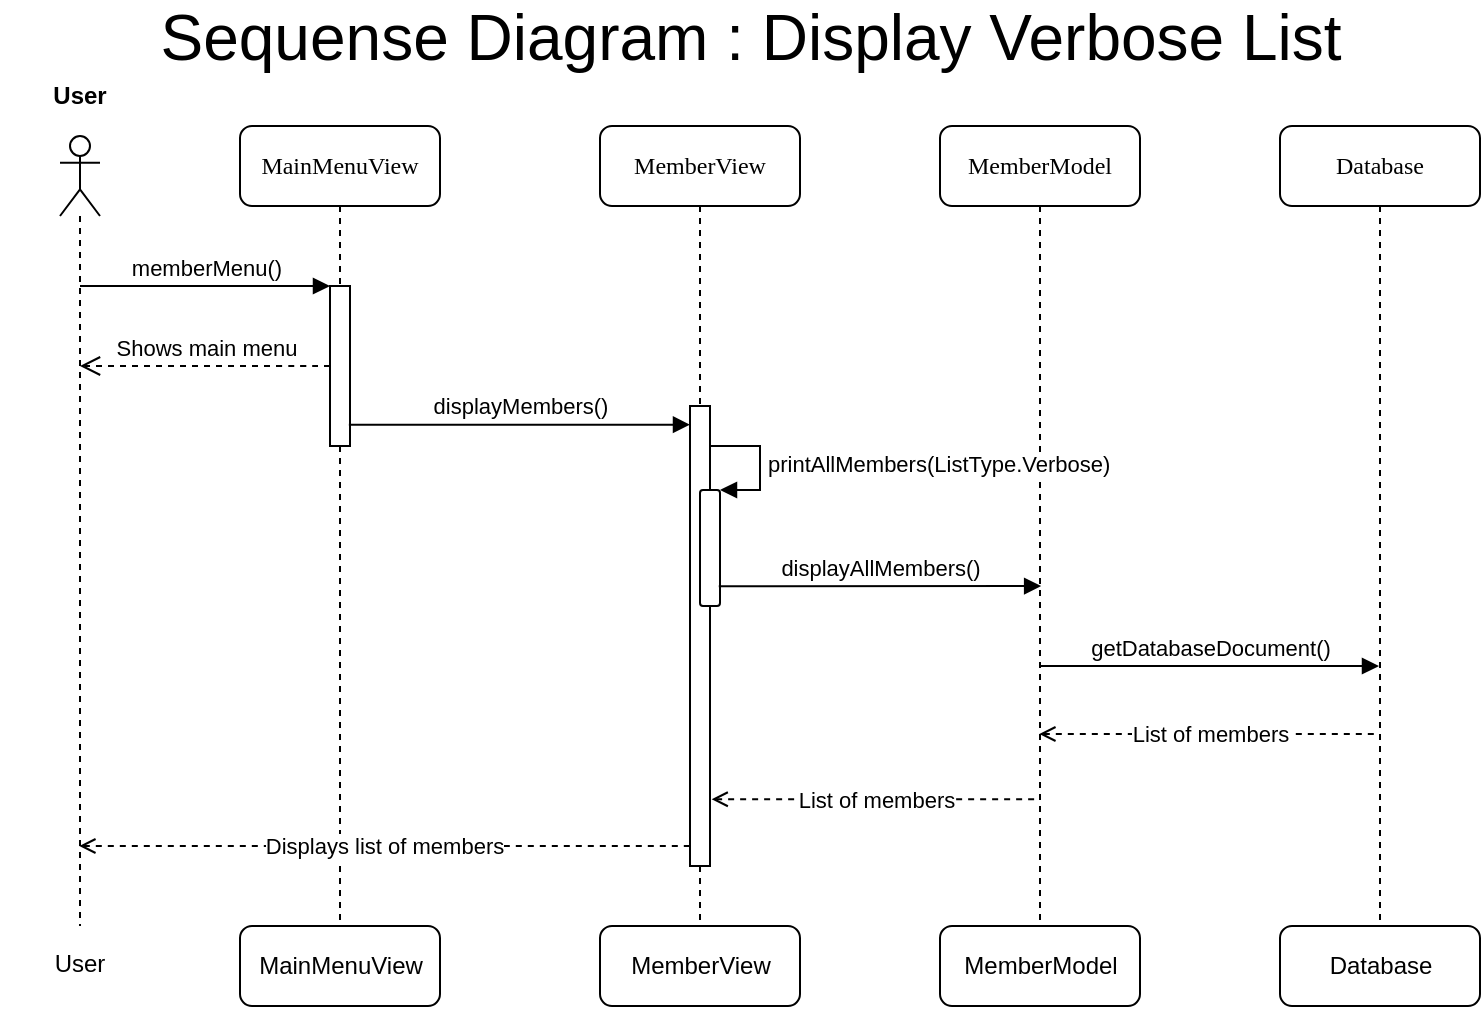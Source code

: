<mxfile version="13.7.3" type="device"><diagram name="Page-1" id="13e1069c-82ec-6db2-03f1-153e76fe0fe0"><mxGraphModel dx="1185" dy="685" grid="1" gridSize="10" guides="1" tooltips="1" connect="1" arrows="1" fold="1" page="1" pageScale="1" pageWidth="1100" pageHeight="850" background="#ffffff" math="0" shadow="0"><root><mxCell id="0"/><mxCell id="1" parent="0"/><mxCell id="7baba1c4bc27f4b0-2" value="MainMenuView" style="shape=umlLifeline;perimeter=lifelinePerimeter;whiteSpace=wrap;html=1;container=1;collapsible=0;recursiveResize=0;outlineConnect=0;rounded=1;shadow=0;comic=0;labelBackgroundColor=none;strokeWidth=1;fontFamily=Verdana;fontSize=12;align=center;glass=0;sketch=0;" parent="1" vertex="1"><mxGeometry x="140" y="80" width="100" height="420" as="geometry"/></mxCell><mxCell id="pkFFlAQC4C19vZNczGmJ-7" value="" style="html=1;points=[];perimeter=orthogonalPerimeter;glass=0;sketch=0;" vertex="1" parent="7baba1c4bc27f4b0-2"><mxGeometry x="45" y="80" width="10" height="80" as="geometry"/></mxCell><mxCell id="7baba1c4bc27f4b0-4" value="MemberModel" style="shape=umlLifeline;perimeter=lifelinePerimeter;whiteSpace=wrap;html=1;container=1;collapsible=0;recursiveResize=0;outlineConnect=0;rounded=1;shadow=0;comic=0;labelBackgroundColor=none;strokeWidth=1;fontFamily=Verdana;fontSize=12;align=center;" parent="1" vertex="1"><mxGeometry x="490" y="80" width="100" height="420" as="geometry"/></mxCell><mxCell id="pkFFlAQC4C19vZNczGmJ-35" value="MemberModel" style="html=1;glass=0;sketch=0;rounded=1;" vertex="1" parent="7baba1c4bc27f4b0-4"><mxGeometry y="400" width="100" height="40" as="geometry"/></mxCell><mxCell id="7baba1c4bc27f4b0-5" value="MemberView" style="shape=umlLifeline;perimeter=lifelinePerimeter;whiteSpace=wrap;html=1;container=1;collapsible=0;recursiveResize=0;outlineConnect=0;rounded=1;shadow=0;comic=0;labelBackgroundColor=none;strokeWidth=1;fontFamily=Verdana;fontSize=12;align=center;" parent="1" vertex="1"><mxGeometry x="320" y="80" width="100" height="410" as="geometry"/></mxCell><mxCell id="pkFFlAQC4C19vZNczGmJ-40" value="printAllMembers(ListType.Verbose)" style="edgeStyle=orthogonalEdgeStyle;html=1;align=left;spacingLeft=2;endArrow=block;rounded=0;entryX=1;entryY=0;" edge="1" target="pkFFlAQC4C19vZNczGmJ-39" parent="7baba1c4bc27f4b0-5"><mxGeometry relative="1" as="geometry"><mxPoint x="55" y="160" as="sourcePoint"/><Array as="points"><mxPoint x="80" y="160"/></Array></mxGeometry></mxCell><mxCell id="gXryD62eOvcA-Pdo2Iee-8" value="&lt;font style=&quot;font-size: 32px&quot;&gt;Sequense Diagram : Display Verbose List&lt;/font&gt;" style="text;html=1;align=center;verticalAlign=middle;resizable=0;points=[];autosize=1;" parent="1" vertex="1"><mxGeometry x="90" y="21" width="610" height="30" as="geometry"/></mxCell><mxCell id="m1fjK68vSeUIxCq5DVwD-3" value="Database" style="shape=umlLifeline;perimeter=lifelinePerimeter;whiteSpace=wrap;html=1;container=1;collapsible=0;recursiveResize=0;outlineConnect=0;rounded=1;shadow=0;comic=0;labelBackgroundColor=none;strokeWidth=1;fontFamily=Verdana;fontSize=12;align=center;" parent="1" vertex="1"><mxGeometry x="660" y="80" width="100" height="420" as="geometry"/></mxCell><mxCell id="pkFFlAQC4C19vZNczGmJ-36" value="Database" style="html=1;glass=0;sketch=0;rounded=1;" vertex="1" parent="m1fjK68vSeUIxCq5DVwD-3"><mxGeometry y="400" width="100" height="40" as="geometry"/></mxCell><mxCell id="pkFFlAQC4C19vZNczGmJ-6" value="" style="shape=umlLifeline;participant=umlActor;perimeter=lifelinePerimeter;whiteSpace=wrap;html=1;container=1;collapsible=0;recursiveResize=0;verticalAlign=top;spacingTop=36;outlineConnect=0;" vertex="1" parent="1"><mxGeometry x="50" y="85" width="20" height="395" as="geometry"/></mxCell><mxCell id="pkFFlAQC4C19vZNczGmJ-8" value="memberMenu()" style="html=1;verticalAlign=bottom;endArrow=block;entryX=0;entryY=0;" edge="1" target="pkFFlAQC4C19vZNczGmJ-7" parent="1" source="pkFFlAQC4C19vZNczGmJ-6"><mxGeometry relative="1" as="geometry"><mxPoint x="115" y="290" as="sourcePoint"/></mxGeometry></mxCell><mxCell id="pkFFlAQC4C19vZNczGmJ-9" value="Shows main menu" style="html=1;verticalAlign=bottom;endArrow=open;dashed=1;endSize=8;" edge="1" source="pkFFlAQC4C19vZNczGmJ-7" parent="1" target="pkFFlAQC4C19vZNczGmJ-6"><mxGeometry relative="1" as="geometry"><mxPoint x="115" y="366" as="targetPoint"/><Array as="points"><mxPoint x="170" y="200"/></Array></mxGeometry></mxCell><mxCell id="pkFFlAQC4C19vZNczGmJ-14" value="displayMembers()" style="html=1;verticalAlign=bottom;endArrow=block;exitX=0.943;exitY=0.992;exitDx=0;exitDy=0;exitPerimeter=0;" edge="1" parent="1"><mxGeometry width="80" relative="1" as="geometry"><mxPoint x="194.43" y="229.36" as="sourcePoint"/><mxPoint x="365" y="229.36" as="targetPoint"/></mxGeometry></mxCell><mxCell id="pkFFlAQC4C19vZNczGmJ-17" value="" style="html=1;points=[];perimeter=orthogonalPerimeter;glass=0;sketch=0;" vertex="1" parent="1"><mxGeometry x="365" y="220" width="10" height="230" as="geometry"/></mxCell><mxCell id="pkFFlAQC4C19vZNczGmJ-30" value="Displays list of members" style="endArrow=none;endSize=12;dashed=1;html=1;startArrow=open;startFill=0;endFill=0;entryX=0;entryY=0.306;entryDx=0;entryDy=0;entryPerimeter=0;" edge="1" parent="1"><mxGeometry width="160" relative="1" as="geometry"><mxPoint x="59.667" y="440.0" as="sourcePoint"/><mxPoint x="365" y="440.0" as="targetPoint"/><Array as="points"/></mxGeometry></mxCell><mxCell id="pkFFlAQC4C19vZNczGmJ-33" value="MainMenuView" style="html=1;glass=0;sketch=0;rounded=1;" vertex="1" parent="1"><mxGeometry x="140" y="480" width="100" height="40" as="geometry"/></mxCell><mxCell id="pkFFlAQC4C19vZNczGmJ-34" value="MemberView" style="html=1;glass=0;sketch=0;rounded=1;" vertex="1" parent="1"><mxGeometry x="320" y="480" width="100" height="40" as="geometry"/></mxCell><mxCell id="pkFFlAQC4C19vZNczGmJ-37" value="User" style="text;align=center;fontStyle=0;verticalAlign=middle;spacingLeft=3;spacingRight=3;strokeColor=none;rotatable=0;points=[[0,0.5],[1,0.5]];portConstraint=eastwest;rounded=1;glass=0;sketch=0;" vertex="1" parent="1"><mxGeometry x="20" y="485" width="80" height="26" as="geometry"/></mxCell><mxCell id="pkFFlAQC4C19vZNczGmJ-38" value="User" style="text;align=center;fontStyle=1;verticalAlign=middle;spacingLeft=3;spacingRight=3;strokeColor=none;rotatable=0;points=[[0,0.5],[1,0.5]];portConstraint=eastwest;rounded=1;glass=0;sketch=0;" vertex="1" parent="1"><mxGeometry x="20" y="51" width="80" height="26" as="geometry"/></mxCell><mxCell id="pkFFlAQC4C19vZNczGmJ-39" value="" style="html=1;points=[];perimeter=orthogonalPerimeter;rounded=1;glass=0;sketch=0;" vertex="1" parent="1"><mxGeometry x="370" y="262" width="10" height="58" as="geometry"/></mxCell><mxCell id="pkFFlAQC4C19vZNczGmJ-41" value="displayAllMembers()" style="html=1;verticalAlign=bottom;endArrow=block;exitX=0.939;exitY=0.829;exitDx=0;exitDy=0;exitPerimeter=0;" edge="1" parent="1" source="pkFFlAQC4C19vZNczGmJ-39"><mxGeometry width="80" relative="1" as="geometry"><mxPoint x="381.67" y="308.3" as="sourcePoint"/><mxPoint x="540.57" y="310.0" as="targetPoint"/></mxGeometry></mxCell><mxCell id="pkFFlAQC4C19vZNczGmJ-42" value="getDatabaseDocument()" style="html=1;verticalAlign=bottom;endArrow=block;" edge="1" parent="1"><mxGeometry width="80" relative="1" as="geometry"><mxPoint x="539.667" y="350" as="sourcePoint"/><mxPoint x="709.5" y="350" as="targetPoint"/><Array as="points"><mxPoint x="660" y="350"/></Array></mxGeometry></mxCell><mxCell id="pkFFlAQC4C19vZNczGmJ-43" value="List of members" style="endArrow=none;endSize=12;dashed=1;html=1;startArrow=open;startFill=0;endFill=0;" edge="1" parent="1"><mxGeometry width="160" relative="1" as="geometry"><mxPoint x="539.667" y="384" as="sourcePoint"/><mxPoint x="709.5" y="384" as="targetPoint"/><Array as="points"/></mxGeometry></mxCell><mxCell id="pkFFlAQC4C19vZNczGmJ-44" value="List of members" style="endArrow=none;endSize=12;dashed=1;html=1;startArrow=open;startFill=0;endFill=0;exitX=1.083;exitY=0.681;exitDx=0;exitDy=0;exitPerimeter=0;" edge="1" parent="1"><mxGeometry width="160" relative="1" as="geometry"><mxPoint x="375.83" y="416.63" as="sourcePoint"/><mxPoint x="539.5" y="416.63" as="targetPoint"/><Array as="points"/></mxGeometry></mxCell></root></mxGraphModel></diagram></mxfile>